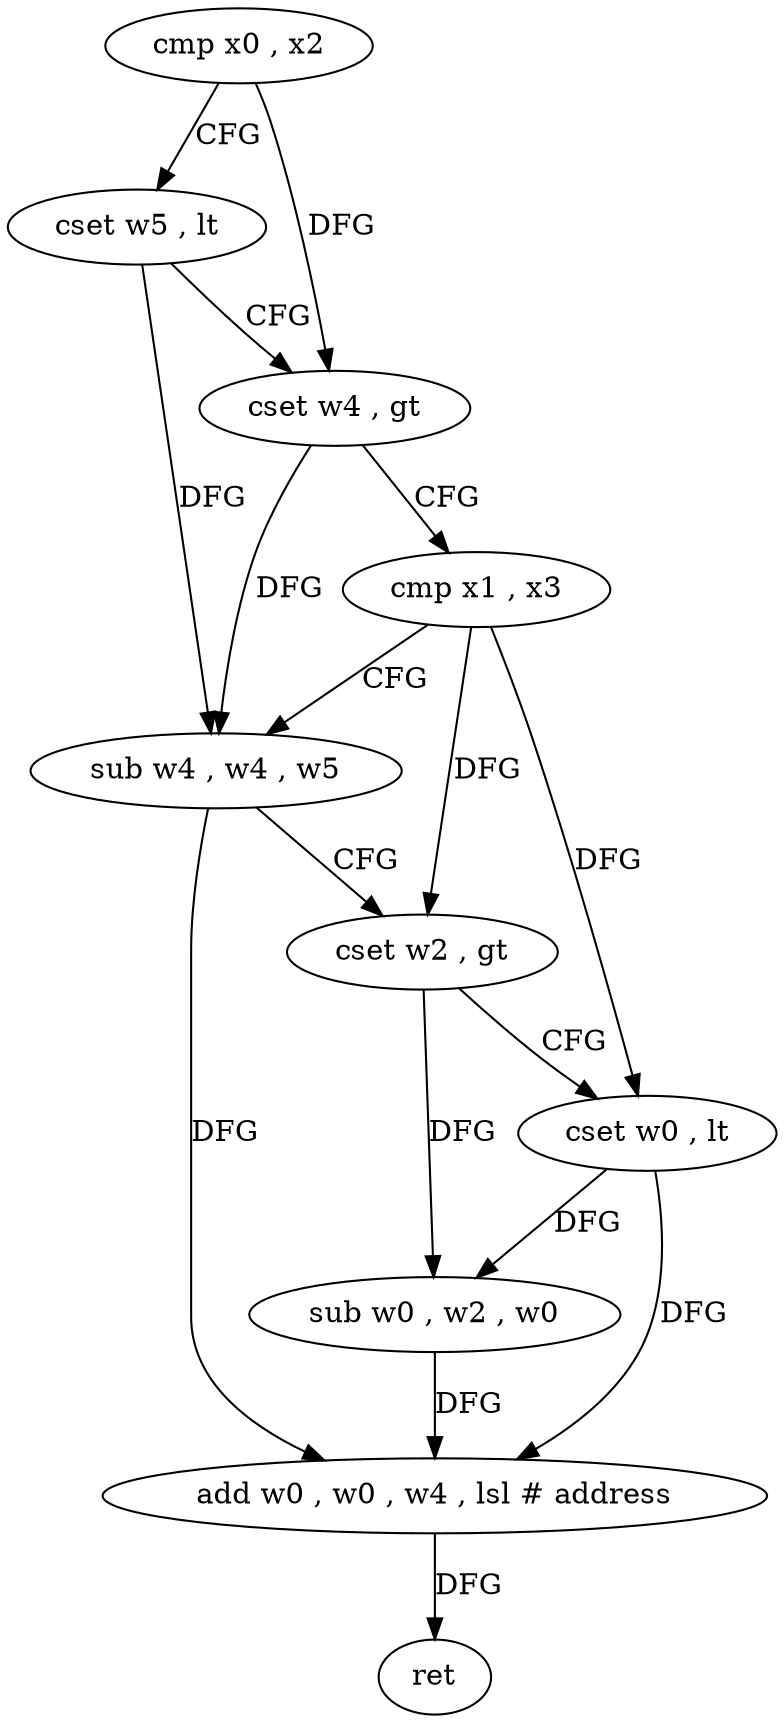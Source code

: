 digraph "func" {
"263744" [label = "cmp x0 , x2" ]
"263748" [label = "cset w5 , lt" ]
"263752" [label = "cset w4 , gt" ]
"263756" [label = "cmp x1 , x3" ]
"263760" [label = "sub w4 , w4 , w5" ]
"263764" [label = "cset w2 , gt" ]
"263768" [label = "cset w0 , lt" ]
"263772" [label = "sub w0 , w2 , w0" ]
"263776" [label = "add w0 , w0 , w4 , lsl # address" ]
"263780" [label = "ret" ]
"263744" -> "263748" [ label = "CFG" ]
"263744" -> "263752" [ label = "DFG" ]
"263748" -> "263752" [ label = "CFG" ]
"263748" -> "263760" [ label = "DFG" ]
"263752" -> "263756" [ label = "CFG" ]
"263752" -> "263760" [ label = "DFG" ]
"263756" -> "263760" [ label = "CFG" ]
"263756" -> "263764" [ label = "DFG" ]
"263756" -> "263768" [ label = "DFG" ]
"263760" -> "263764" [ label = "CFG" ]
"263760" -> "263776" [ label = "DFG" ]
"263764" -> "263768" [ label = "CFG" ]
"263764" -> "263772" [ label = "DFG" ]
"263768" -> "263772" [ label = "DFG" ]
"263768" -> "263776" [ label = "DFG" ]
"263772" -> "263776" [ label = "DFG" ]
"263776" -> "263780" [ label = "DFG" ]
}
